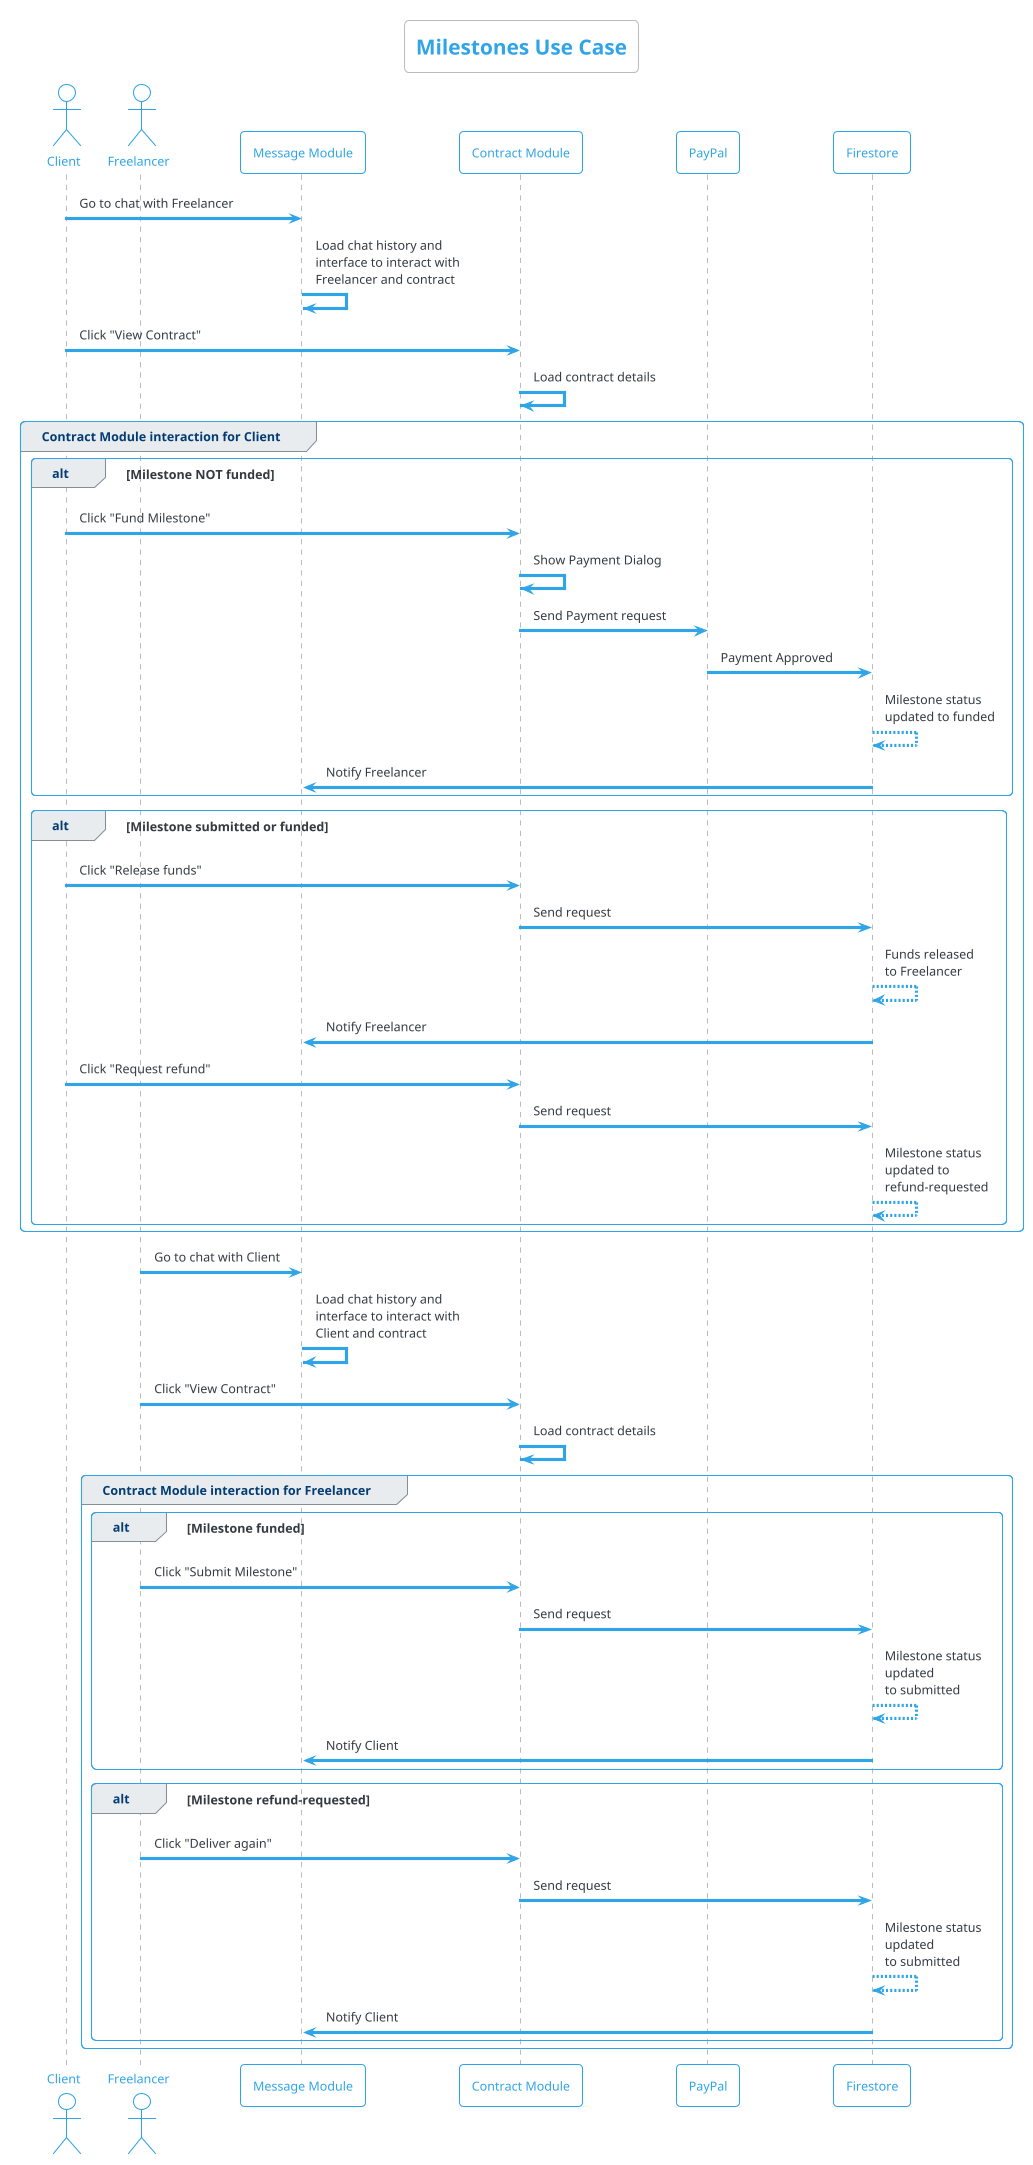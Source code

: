 @startuml milestonesUseCase

!theme cerulean-outline
skinparam defaultFontName Arial
skinparam backgroundColor white

actor Client
actor Freelancer
participant "Message Module" as MM
participant "Contract Module" as CM
participant PayPal
participant Firestore as FB

title Milestones Use Case

Client -> MM : Go to chat with Freelancer
MM -> MM : Load chat history and \ninterface to interact with \nFreelancer and contract
Client -> CM : Click "View Contract"
CM -> CM : Load contract details
group Contract Module interaction for Client
  alt Milestone NOT funded
    Client -> CM : Click "Fund Milestone"
    CM -> CM : Show Payment Dialog
    CM -> PayPal: Send Payment request
    PayPal -> FB : Payment Approved
    FB --> FB : Milestone status \nupdated to funded
    FB -> MM : Notify Freelancer    
  end
  alt Milestone submitted or funded
    Client -> CM : Click "Release funds"
    CM -> FB : Send request
    FB --> FB : Funds released \nto Freelancer
    FB -> MM : Notify Freelancer    
    Client -> CM : Click "Request refund"
    CM -> FB : Send request
    FB --> FB : Milestone status \nupdated to \nrefund-requested
  end
end

Freelancer -> MM : Go to chat with Client
MM -> MM : Load chat history and \ninterface to interact with \nClient and contract
Freelancer -> CM : Click "View Contract"
CM -> CM : Load contract details
group Contract Module interaction for Freelancer
  alt Milestone funded
    Freelancer -> CM : Click "Submit Milestone"
    CM -> FB : Send request
    FB --> FB : Milestone status \nupdated \nto submitted
    FB -> MM : Notify Client
  end
  alt Milestone refund-requested
    Freelancer -> CM : Click "Deliver again"
    CM -> FB : Send request
    FB --> FB : Milestone status \nupdated \nto submitted
    FB -> MM : Notify Client
  end
end

@enduml
